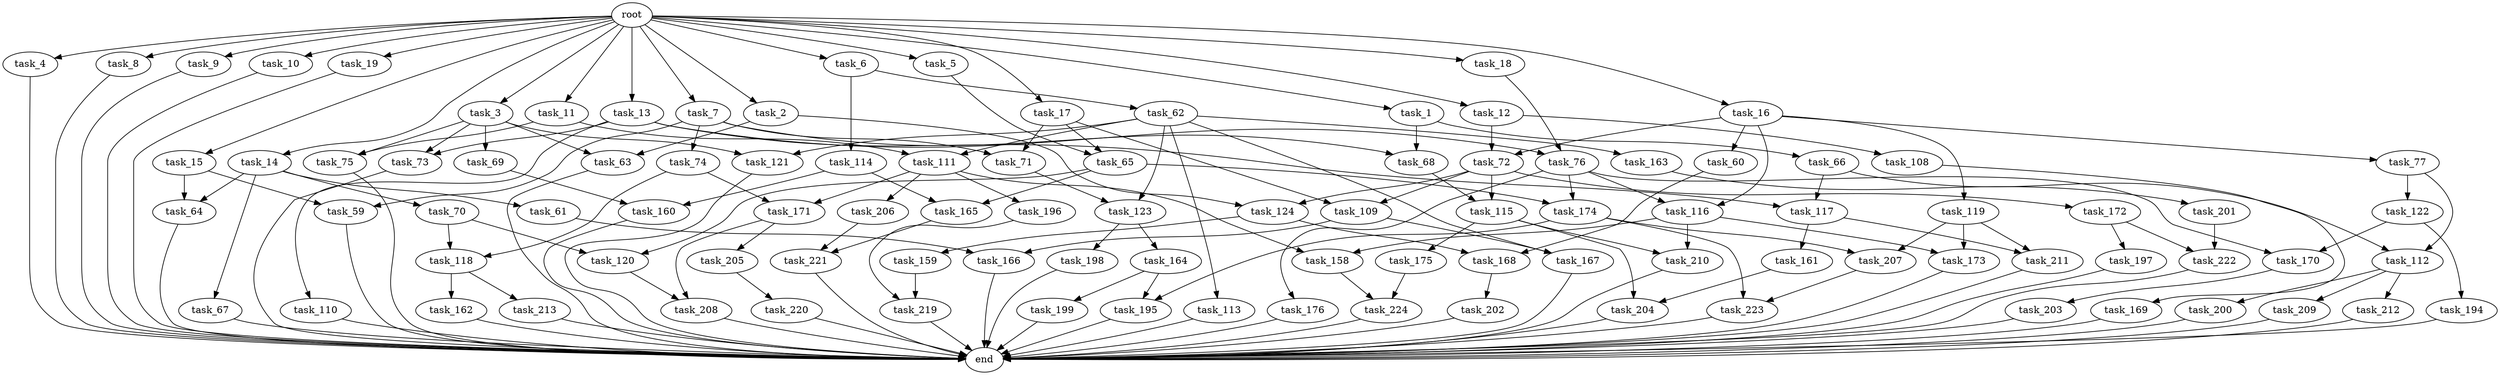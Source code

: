 digraph G {
  root [size="0.000000"];
  task_1 [size="102.400000"];
  task_2 [size="102.400000"];
  task_3 [size="102.400000"];
  task_4 [size="102.400000"];
  task_5 [size="102.400000"];
  task_6 [size="102.400000"];
  task_7 [size="102.400000"];
  task_8 [size="102.400000"];
  task_9 [size="102.400000"];
  task_10 [size="102.400000"];
  task_11 [size="102.400000"];
  task_12 [size="102.400000"];
  task_13 [size="102.400000"];
  task_14 [size="102.400000"];
  task_15 [size="102.400000"];
  task_16 [size="102.400000"];
  task_17 [size="102.400000"];
  task_18 [size="102.400000"];
  task_19 [size="102.400000"];
  task_59 [size="84181359001.600006"];
  task_60 [size="21474836480.000000"];
  task_61 [size="13743895347.200001"];
  task_62 [size="3435973836.800000"];
  task_63 [size="42949672960.000000"];
  task_64 [size="55834574848.000000"];
  task_65 [size="100502234726.400009"];
  task_66 [size="54975581388.800003"];
  task_67 [size="13743895347.200001"];
  task_68 [size="97066260889.600006"];
  task_69 [size="21474836480.000000"];
  task_70 [size="13743895347.200001"];
  task_71 [size="73014444032.000000"];
  task_72 [size="35218731827.200005"];
  task_73 [size="107374182400.000000"];
  task_74 [size="42090679500.800003"];
  task_75 [size="29205777612.800003"];
  task_76 [size="155477816115.200012"];
  task_77 [size="21474836480.000000"];
  task_108 [size="13743895347.200001"];
  task_109 [size="38654705664.000000"];
  task_110 [size="85899345920.000000"];
  task_111 [size="29205777612.800003"];
  task_112 [size="38654705664.000000"];
  task_113 [size="21474836480.000000"];
  task_114 [size="3435973836.800000"];
  task_115 [size="38654705664.000000"];
  task_116 [size="76450417868.800003"];
  task_117 [size="116823110451.200012"];
  task_118 [size="171798691840.000000"];
  task_119 [size="21474836480.000000"];
  task_120 [size="140874927308.800018"];
  task_121 [size="42949672960.000000"];
  task_122 [size="7730941132.800000"];
  task_123 [size="91053306675.200012"];
  task_124 [size="29205777612.800003"];
  task_158 [size="124554051584.000000"];
  task_159 [size="7730941132.800000"];
  task_160 [size="62706522521.600006"];
  task_161 [size="85899345920.000000"];
  task_162 [size="13743895347.200001"];
  task_163 [size="21474836480.000000"];
  task_164 [size="54975581388.800003"];
  task_165 [size="62706522521.600006"];
  task_166 [size="62706522521.600006"];
  task_167 [size="29205777612.800003"];
  task_168 [size="49821620633.600006"];
  task_169 [size="54975581388.800003"];
  task_170 [size="68719476736.000000"];
  task_171 [size="155477816115.200012"];
  task_172 [size="7730941132.800000"];
  task_173 [size="140874927308.800018"];
  task_174 [size="109951162777.600006"];
  task_175 [size="54975581388.800003"];
  task_176 [size="54975581388.800003"];
  task_194 [size="13743895347.200001"];
  task_195 [size="49821620633.600006"];
  task_196 [size="69578470195.199997"];
  task_197 [size="13743895347.200001"];
  task_198 [size="54975581388.800003"];
  task_199 [size="7730941132.800000"];
  task_200 [size="13743895347.200001"];
  task_201 [size="13743895347.200001"];
  task_202 [size="85899345920.000000"];
  task_203 [size="3435973836.800000"];
  task_204 [size="62706522521.600006"];
  task_205 [size="42090679500.800003"];
  task_206 [size="69578470195.199997"];
  task_207 [size="127990025420.800003"];
  task_208 [size="49821620633.600006"];
  task_209 [size="13743895347.200001"];
  task_210 [size="109951162777.600006"];
  task_211 [size="171798691840.000000"];
  task_212 [size="13743895347.200001"];
  task_213 [size="13743895347.200001"];
  task_219 [size="116823110451.200012"];
  task_220 [size="30923764531.200001"];
  task_221 [size="61847529062.400002"];
  task_222 [size="44667659878.400002"];
  task_223 [size="111669149696.000000"];
  task_224 [size="73014444032.000000"];
  end [size="0.000000"];

  root -> task_1 [size="1.000000"];
  root -> task_2 [size="1.000000"];
  root -> task_3 [size="1.000000"];
  root -> task_4 [size="1.000000"];
  root -> task_5 [size="1.000000"];
  root -> task_6 [size="1.000000"];
  root -> task_7 [size="1.000000"];
  root -> task_8 [size="1.000000"];
  root -> task_9 [size="1.000000"];
  root -> task_10 [size="1.000000"];
  root -> task_11 [size="1.000000"];
  root -> task_12 [size="1.000000"];
  root -> task_13 [size="1.000000"];
  root -> task_14 [size="1.000000"];
  root -> task_15 [size="1.000000"];
  root -> task_16 [size="1.000000"];
  root -> task_17 [size="1.000000"];
  root -> task_18 [size="1.000000"];
  root -> task_19 [size="1.000000"];
  task_1 -> task_66 [size="536870912.000000"];
  task_1 -> task_68 [size="536870912.000000"];
  task_2 -> task_63 [size="209715200.000000"];
  task_2 -> task_124 [size="209715200.000000"];
  task_3 -> task_63 [size="209715200.000000"];
  task_3 -> task_69 [size="209715200.000000"];
  task_3 -> task_73 [size="209715200.000000"];
  task_3 -> task_75 [size="209715200.000000"];
  task_3 -> task_121 [size="209715200.000000"];
  task_4 -> end [size="1.000000"];
  task_5 -> task_65 [size="679477248.000000"];
  task_6 -> task_62 [size="33554432.000000"];
  task_6 -> task_114 [size="33554432.000000"];
  task_7 -> task_59 [size="411041792.000000"];
  task_7 -> task_68 [size="411041792.000000"];
  task_7 -> task_71 [size="411041792.000000"];
  task_7 -> task_74 [size="411041792.000000"];
  task_8 -> end [size="1.000000"];
  task_9 -> end [size="1.000000"];
  task_10 -> end [size="1.000000"];
  task_11 -> task_75 [size="75497472.000000"];
  task_11 -> task_111 [size="75497472.000000"];
  task_12 -> task_72 [size="134217728.000000"];
  task_12 -> task_108 [size="134217728.000000"];
  task_13 -> task_73 [size="838860800.000000"];
  task_13 -> task_76 [size="838860800.000000"];
  task_13 -> task_110 [size="838860800.000000"];
  task_13 -> task_117 [size="838860800.000000"];
  task_14 -> task_61 [size="134217728.000000"];
  task_14 -> task_64 [size="134217728.000000"];
  task_14 -> task_67 [size="134217728.000000"];
  task_14 -> task_70 [size="134217728.000000"];
  task_15 -> task_59 [size="411041792.000000"];
  task_15 -> task_64 [size="411041792.000000"];
  task_16 -> task_60 [size="209715200.000000"];
  task_16 -> task_72 [size="209715200.000000"];
  task_16 -> task_77 [size="209715200.000000"];
  task_16 -> task_116 [size="209715200.000000"];
  task_16 -> task_119 [size="209715200.000000"];
  task_17 -> task_65 [size="301989888.000000"];
  task_17 -> task_71 [size="301989888.000000"];
  task_17 -> task_109 [size="301989888.000000"];
  task_18 -> task_76 [size="679477248.000000"];
  task_19 -> end [size="1.000000"];
  task_59 -> end [size="1.000000"];
  task_60 -> task_168 [size="411041792.000000"];
  task_61 -> task_166 [size="536870912.000000"];
  task_62 -> task_111 [size="209715200.000000"];
  task_62 -> task_113 [size="209715200.000000"];
  task_62 -> task_121 [size="209715200.000000"];
  task_62 -> task_123 [size="209715200.000000"];
  task_62 -> task_163 [size="209715200.000000"];
  task_62 -> task_167 [size="209715200.000000"];
  task_63 -> end [size="1.000000"];
  task_64 -> end [size="1.000000"];
  task_65 -> task_120 [size="536870912.000000"];
  task_65 -> task_165 [size="536870912.000000"];
  task_65 -> task_174 [size="536870912.000000"];
  task_66 -> task_112 [size="301989888.000000"];
  task_66 -> task_117 [size="301989888.000000"];
  task_67 -> end [size="1.000000"];
  task_68 -> task_115 [size="301989888.000000"];
  task_69 -> task_160 [size="536870912.000000"];
  task_70 -> task_118 [size="838860800.000000"];
  task_70 -> task_120 [size="838860800.000000"];
  task_71 -> task_123 [size="679477248.000000"];
  task_72 -> task_109 [size="75497472.000000"];
  task_72 -> task_115 [size="75497472.000000"];
  task_72 -> task_124 [size="75497472.000000"];
  task_72 -> task_172 [size="75497472.000000"];
  task_73 -> end [size="1.000000"];
  task_74 -> task_118 [size="838860800.000000"];
  task_74 -> task_171 [size="838860800.000000"];
  task_75 -> end [size="1.000000"];
  task_76 -> task_116 [size="536870912.000000"];
  task_76 -> task_170 [size="536870912.000000"];
  task_76 -> task_174 [size="536870912.000000"];
  task_76 -> task_176 [size="536870912.000000"];
  task_77 -> task_112 [size="75497472.000000"];
  task_77 -> task_122 [size="75497472.000000"];
  task_108 -> task_169 [size="536870912.000000"];
  task_109 -> task_166 [size="75497472.000000"];
  task_109 -> task_167 [size="75497472.000000"];
  task_110 -> end [size="1.000000"];
  task_111 -> task_158 [size="679477248.000000"];
  task_111 -> task_171 [size="679477248.000000"];
  task_111 -> task_196 [size="679477248.000000"];
  task_111 -> task_206 [size="679477248.000000"];
  task_112 -> task_200 [size="134217728.000000"];
  task_112 -> task_209 [size="134217728.000000"];
  task_112 -> task_212 [size="134217728.000000"];
  task_113 -> end [size="1.000000"];
  task_114 -> task_160 [size="75497472.000000"];
  task_114 -> task_165 [size="75497472.000000"];
  task_115 -> task_175 [size="536870912.000000"];
  task_115 -> task_204 [size="536870912.000000"];
  task_115 -> task_210 [size="536870912.000000"];
  task_116 -> task_158 [size="536870912.000000"];
  task_116 -> task_173 [size="536870912.000000"];
  task_116 -> task_210 [size="536870912.000000"];
  task_117 -> task_161 [size="838860800.000000"];
  task_117 -> task_211 [size="838860800.000000"];
  task_118 -> task_162 [size="134217728.000000"];
  task_118 -> task_213 [size="134217728.000000"];
  task_119 -> task_173 [size="838860800.000000"];
  task_119 -> task_207 [size="838860800.000000"];
  task_119 -> task_211 [size="838860800.000000"];
  task_120 -> task_208 [size="75497472.000000"];
  task_121 -> end [size="1.000000"];
  task_122 -> task_170 [size="134217728.000000"];
  task_122 -> task_194 [size="134217728.000000"];
  task_123 -> task_164 [size="536870912.000000"];
  task_123 -> task_198 [size="536870912.000000"];
  task_124 -> task_159 [size="75497472.000000"];
  task_124 -> task_168 [size="75497472.000000"];
  task_158 -> task_224 [size="679477248.000000"];
  task_159 -> task_219 [size="301989888.000000"];
  task_160 -> end [size="1.000000"];
  task_161 -> task_204 [size="75497472.000000"];
  task_162 -> end [size="1.000000"];
  task_163 -> task_201 [size="134217728.000000"];
  task_164 -> task_195 [size="75497472.000000"];
  task_164 -> task_199 [size="75497472.000000"];
  task_165 -> task_221 [size="301989888.000000"];
  task_166 -> end [size="1.000000"];
  task_167 -> end [size="1.000000"];
  task_168 -> task_202 [size="838860800.000000"];
  task_169 -> end [size="1.000000"];
  task_170 -> task_203 [size="33554432.000000"];
  task_171 -> task_205 [size="411041792.000000"];
  task_171 -> task_208 [size="411041792.000000"];
  task_172 -> task_197 [size="134217728.000000"];
  task_172 -> task_222 [size="134217728.000000"];
  task_173 -> end [size="1.000000"];
  task_174 -> task_195 [size="411041792.000000"];
  task_174 -> task_207 [size="411041792.000000"];
  task_174 -> task_223 [size="411041792.000000"];
  task_175 -> task_224 [size="33554432.000000"];
  task_176 -> end [size="1.000000"];
  task_194 -> end [size="1.000000"];
  task_195 -> end [size="1.000000"];
  task_196 -> task_219 [size="838860800.000000"];
  task_197 -> end [size="1.000000"];
  task_198 -> end [size="1.000000"];
  task_199 -> end [size="1.000000"];
  task_200 -> end [size="1.000000"];
  task_201 -> task_222 [size="301989888.000000"];
  task_202 -> end [size="1.000000"];
  task_203 -> end [size="1.000000"];
  task_204 -> end [size="1.000000"];
  task_205 -> task_220 [size="301989888.000000"];
  task_206 -> task_221 [size="301989888.000000"];
  task_207 -> task_223 [size="679477248.000000"];
  task_208 -> end [size="1.000000"];
  task_209 -> end [size="1.000000"];
  task_210 -> end [size="1.000000"];
  task_211 -> end [size="1.000000"];
  task_212 -> end [size="1.000000"];
  task_213 -> end [size="1.000000"];
  task_219 -> end [size="1.000000"];
  task_220 -> end [size="1.000000"];
  task_221 -> end [size="1.000000"];
  task_222 -> end [size="1.000000"];
  task_223 -> end [size="1.000000"];
  task_224 -> end [size="1.000000"];
}
